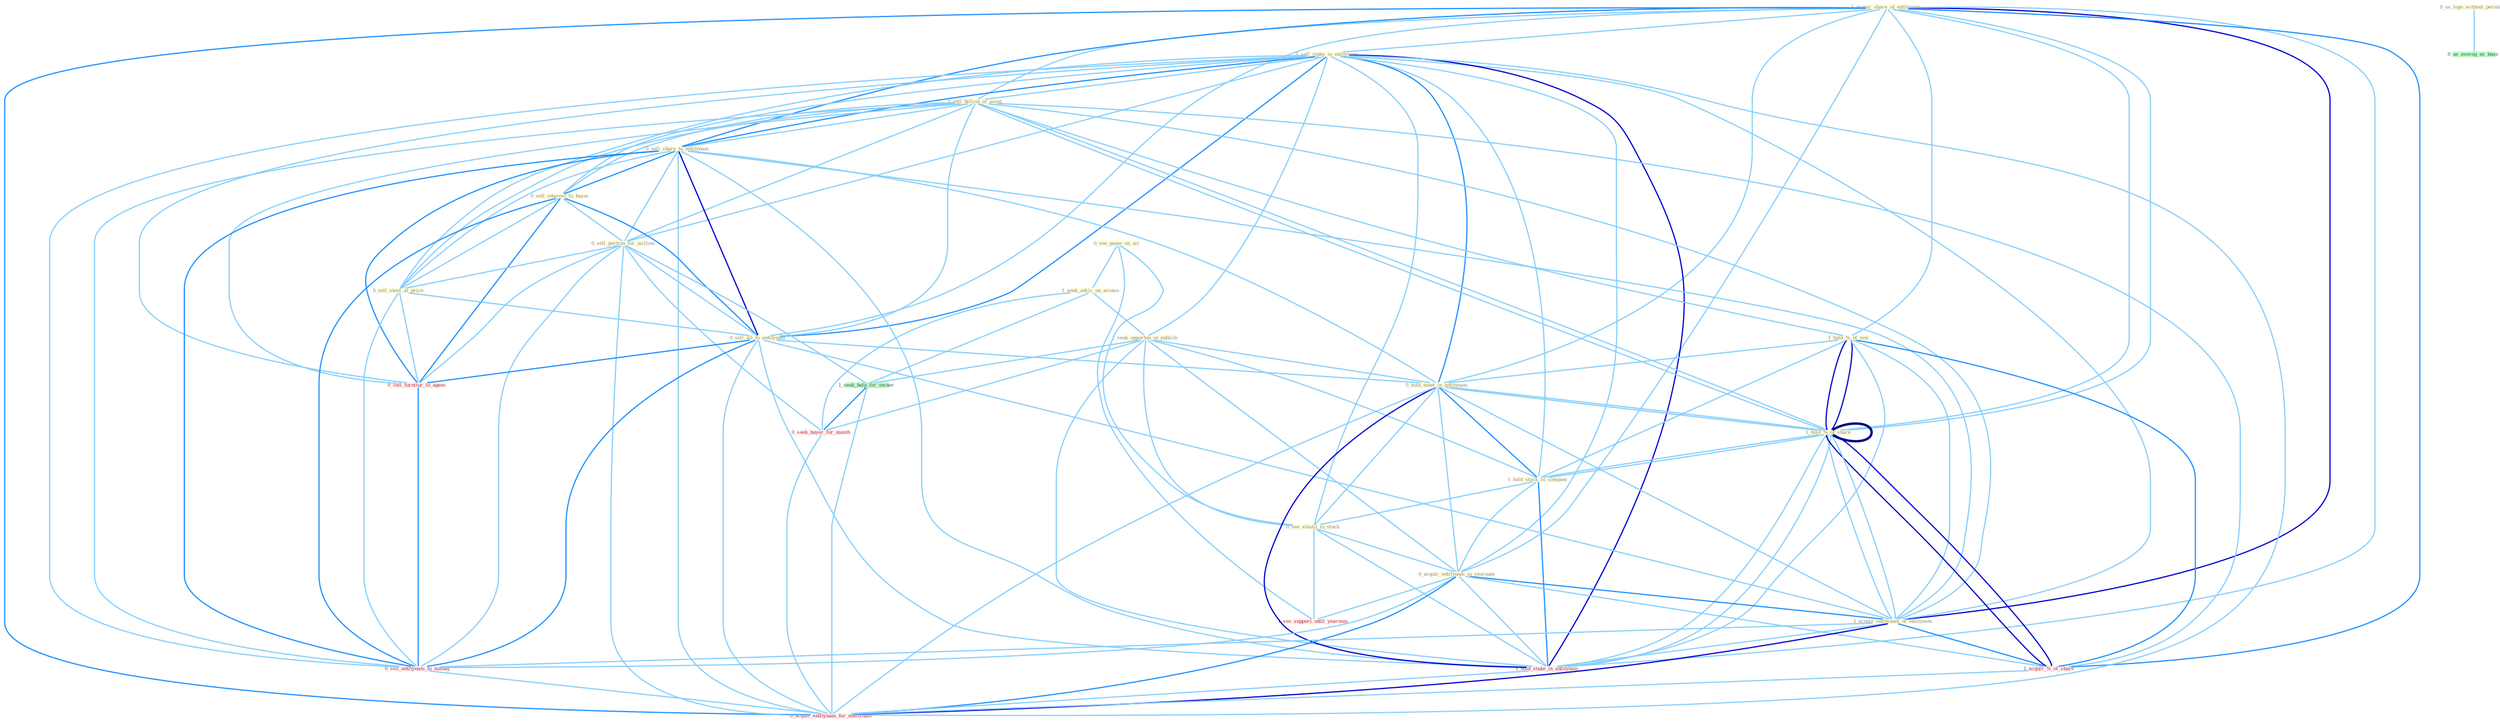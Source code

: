 Graph G{ 
    node
    [shape=polygon,style=filled,width=.5,height=.06,color="#BDFCC9",fixedsize=true,fontsize=4,
    fontcolor="#2f4f4f"];
    {node
    [color="#ffffe0", fontcolor="#8b7d6b"] "1_acquir_share_of_entitynam " "1_sell_stake_in_entitynam " "1_sell_billion_of_asset " "0_us_logo_without_permiss " "0_sell_share_to_entitynam " "0_see_game_on_air " "1_seek_advic_on_access " "1_hold_%_of_yen " "0_sell_interest_to_buyer " "1_seek_opportun_in_publish " "1_hold_%_of_share " "0_sell_portion_for_million " "0_sell_steel_at_price " "1_hold_stock_in_compani " "0_see_volatil_in_stock " "0_sell_all_to_entitynam " "0_hold_meet_in_entitynam " "0_acquir_entitynam_in_yearnum " "1_acquir_entitynam_of_entitynam "}
{node [color="#fff0f5", fontcolor="#b22222"] "1_hold_%_of_share " "1_hold_stake_in_entitynam " "0_seek_buyer_for_month " "1_acquir_%_of_share " "1_see_support_until_yearnum " "0_sell_furnitur_to_agenc " "0_sell_entitynam_to_manag " "0_acquir_entitynam_for_entitynam "}
edge [color="#B0E2FF"];

	"1_acquir_share_of_entitynam " -- "1_sell_stake_in_entitynam " [w="1", color="#87cefa" ];
	"1_acquir_share_of_entitynam " -- "1_sell_billion_of_asset " [w="1", color="#87cefa" ];
	"1_acquir_share_of_entitynam " -- "0_sell_share_to_entitynam " [w="2", color="#1e90ff" , len=0.8];
	"1_acquir_share_of_entitynam " -- "1_hold_%_of_yen " [w="1", color="#87cefa" ];
	"1_acquir_share_of_entitynam " -- "1_hold_%_of_share " [w="1", color="#87cefa" ];
	"1_acquir_share_of_entitynam " -- "0_sell_all_to_entitynam " [w="1", color="#87cefa" ];
	"1_acquir_share_of_entitynam " -- "0_hold_meet_in_entitynam " [w="1", color="#87cefa" ];
	"1_acquir_share_of_entitynam " -- "0_acquir_entitynam_in_yearnum " [w="1", color="#87cefa" ];
	"1_acquir_share_of_entitynam " -- "1_acquir_entitynam_of_entitynam " [w="3", color="#0000cd" , len=0.6];
	"1_acquir_share_of_entitynam " -- "1_hold_%_of_share " [w="1", color="#87cefa" ];
	"1_acquir_share_of_entitynam " -- "1_hold_stake_in_entitynam " [w="1", color="#87cefa" ];
	"1_acquir_share_of_entitynam " -- "1_acquir_%_of_share " [w="2", color="#1e90ff" , len=0.8];
	"1_acquir_share_of_entitynam " -- "0_acquir_entitynam_for_entitynam " [w="2", color="#1e90ff" , len=0.8];
	"1_sell_stake_in_entitynam " -- "1_sell_billion_of_asset " [w="1", color="#87cefa" ];
	"1_sell_stake_in_entitynam " -- "0_sell_share_to_entitynam " [w="2", color="#1e90ff" , len=0.8];
	"1_sell_stake_in_entitynam " -- "0_sell_interest_to_buyer " [w="1", color="#87cefa" ];
	"1_sell_stake_in_entitynam " -- "1_seek_opportun_in_publish " [w="1", color="#87cefa" ];
	"1_sell_stake_in_entitynam " -- "0_sell_portion_for_million " [w="1", color="#87cefa" ];
	"1_sell_stake_in_entitynam " -- "0_sell_steel_at_price " [w="1", color="#87cefa" ];
	"1_sell_stake_in_entitynam " -- "1_hold_stock_in_compani " [w="1", color="#87cefa" ];
	"1_sell_stake_in_entitynam " -- "0_see_volatil_in_stock " [w="1", color="#87cefa" ];
	"1_sell_stake_in_entitynam " -- "0_sell_all_to_entitynam " [w="2", color="#1e90ff" , len=0.8];
	"1_sell_stake_in_entitynam " -- "0_hold_meet_in_entitynam " [w="2", color="#1e90ff" , len=0.8];
	"1_sell_stake_in_entitynam " -- "0_acquir_entitynam_in_yearnum " [w="1", color="#87cefa" ];
	"1_sell_stake_in_entitynam " -- "1_acquir_entitynam_of_entitynam " [w="1", color="#87cefa" ];
	"1_sell_stake_in_entitynam " -- "1_hold_stake_in_entitynam " [w="3", color="#0000cd" , len=0.6];
	"1_sell_stake_in_entitynam " -- "0_sell_furnitur_to_agenc " [w="1", color="#87cefa" ];
	"1_sell_stake_in_entitynam " -- "0_sell_entitynam_to_manag " [w="1", color="#87cefa" ];
	"1_sell_stake_in_entitynam " -- "0_acquir_entitynam_for_entitynam " [w="1", color="#87cefa" ];
	"1_sell_billion_of_asset " -- "0_sell_share_to_entitynam " [w="1", color="#87cefa" ];
	"1_sell_billion_of_asset " -- "1_hold_%_of_yen " [w="1", color="#87cefa" ];
	"1_sell_billion_of_asset " -- "0_sell_interest_to_buyer " [w="1", color="#87cefa" ];
	"1_sell_billion_of_asset " -- "1_hold_%_of_share " [w="1", color="#87cefa" ];
	"1_sell_billion_of_asset " -- "0_sell_portion_for_million " [w="1", color="#87cefa" ];
	"1_sell_billion_of_asset " -- "0_sell_steel_at_price " [w="1", color="#87cefa" ];
	"1_sell_billion_of_asset " -- "0_sell_all_to_entitynam " [w="1", color="#87cefa" ];
	"1_sell_billion_of_asset " -- "1_acquir_entitynam_of_entitynam " [w="1", color="#87cefa" ];
	"1_sell_billion_of_asset " -- "1_hold_%_of_share " [w="1", color="#87cefa" ];
	"1_sell_billion_of_asset " -- "1_acquir_%_of_share " [w="1", color="#87cefa" ];
	"1_sell_billion_of_asset " -- "0_sell_furnitur_to_agenc " [w="1", color="#87cefa" ];
	"1_sell_billion_of_asset " -- "0_sell_entitynam_to_manag " [w="1", color="#87cefa" ];
	"0_us_logo_without_permiss " -- "0_us_averag_as_base " [w="1", color="#87cefa" ];
	"0_sell_share_to_entitynam " -- "0_sell_interest_to_buyer " [w="2", color="#1e90ff" , len=0.8];
	"0_sell_share_to_entitynam " -- "0_sell_portion_for_million " [w="1", color="#87cefa" ];
	"0_sell_share_to_entitynam " -- "0_sell_steel_at_price " [w="1", color="#87cefa" ];
	"0_sell_share_to_entitynam " -- "0_sell_all_to_entitynam " [w="3", color="#0000cd" , len=0.6];
	"0_sell_share_to_entitynam " -- "0_hold_meet_in_entitynam " [w="1", color="#87cefa" ];
	"0_sell_share_to_entitynam " -- "1_acquir_entitynam_of_entitynam " [w="1", color="#87cefa" ];
	"0_sell_share_to_entitynam " -- "1_hold_stake_in_entitynam " [w="1", color="#87cefa" ];
	"0_sell_share_to_entitynam " -- "0_sell_furnitur_to_agenc " [w="2", color="#1e90ff" , len=0.8];
	"0_sell_share_to_entitynam " -- "0_sell_entitynam_to_manag " [w="2", color="#1e90ff" , len=0.8];
	"0_sell_share_to_entitynam " -- "0_acquir_entitynam_for_entitynam " [w="1", color="#87cefa" ];
	"0_see_game_on_air " -- "1_seek_advic_on_access " [w="1", color="#87cefa" ];
	"0_see_game_on_air " -- "0_see_volatil_in_stock " [w="1", color="#87cefa" ];
	"0_see_game_on_air " -- "1_see_support_until_yearnum " [w="1", color="#87cefa" ];
	"1_seek_advic_on_access " -- "1_seek_opportun_in_publish " [w="1", color="#87cefa" ];
	"1_seek_advic_on_access " -- "1_seek_help_for_owner " [w="1", color="#87cefa" ];
	"1_seek_advic_on_access " -- "0_seek_buyer_for_month " [w="1", color="#87cefa" ];
	"1_hold_%_of_yen " -- "1_hold_%_of_share " [w="3", color="#0000cd" , len=0.6];
	"1_hold_%_of_yen " -- "1_hold_stock_in_compani " [w="1", color="#87cefa" ];
	"1_hold_%_of_yen " -- "0_hold_meet_in_entitynam " [w="1", color="#87cefa" ];
	"1_hold_%_of_yen " -- "1_acquir_entitynam_of_entitynam " [w="1", color="#87cefa" ];
	"1_hold_%_of_yen " -- "1_hold_%_of_share " [w="3", color="#0000cd" , len=0.6];
	"1_hold_%_of_yen " -- "1_hold_stake_in_entitynam " [w="1", color="#87cefa" ];
	"1_hold_%_of_yen " -- "1_acquir_%_of_share " [w="2", color="#1e90ff" , len=0.8];
	"0_sell_interest_to_buyer " -- "0_sell_portion_for_million " [w="1", color="#87cefa" ];
	"0_sell_interest_to_buyer " -- "0_sell_steel_at_price " [w="1", color="#87cefa" ];
	"0_sell_interest_to_buyer " -- "0_sell_all_to_entitynam " [w="2", color="#1e90ff" , len=0.8];
	"0_sell_interest_to_buyer " -- "0_sell_furnitur_to_agenc " [w="2", color="#1e90ff" , len=0.8];
	"0_sell_interest_to_buyer " -- "0_sell_entitynam_to_manag " [w="2", color="#1e90ff" , len=0.8];
	"1_seek_opportun_in_publish " -- "1_hold_stock_in_compani " [w="1", color="#87cefa" ];
	"1_seek_opportun_in_publish " -- "0_see_volatil_in_stock " [w="1", color="#87cefa" ];
	"1_seek_opportun_in_publish " -- "0_hold_meet_in_entitynam " [w="1", color="#87cefa" ];
	"1_seek_opportun_in_publish " -- "0_acquir_entitynam_in_yearnum " [w="1", color="#87cefa" ];
	"1_seek_opportun_in_publish " -- "1_hold_stake_in_entitynam " [w="1", color="#87cefa" ];
	"1_seek_opportun_in_publish " -- "1_seek_help_for_owner " [w="1", color="#87cefa" ];
	"1_seek_opportun_in_publish " -- "0_seek_buyer_for_month " [w="1", color="#87cefa" ];
	"1_hold_%_of_share " -- "1_hold_stock_in_compani " [w="1", color="#87cefa" ];
	"1_hold_%_of_share " -- "0_hold_meet_in_entitynam " [w="1", color="#87cefa" ];
	"1_hold_%_of_share " -- "1_acquir_entitynam_of_entitynam " [w="1", color="#87cefa" ];
	"1_hold_%_of_share " -- "1_hold_%_of_share " [w="4", style=bold, color="#000080", len=0.4];
	"1_hold_%_of_share " -- "1_hold_stake_in_entitynam " [w="1", color="#87cefa" ];
	"1_hold_%_of_share " -- "1_acquir_%_of_share " [w="3", color="#0000cd" , len=0.6];
	"0_sell_portion_for_million " -- "0_sell_steel_at_price " [w="1", color="#87cefa" ];
	"0_sell_portion_for_million " -- "0_sell_all_to_entitynam " [w="1", color="#87cefa" ];
	"0_sell_portion_for_million " -- "1_seek_help_for_owner " [w="1", color="#87cefa" ];
	"0_sell_portion_for_million " -- "0_seek_buyer_for_month " [w="1", color="#87cefa" ];
	"0_sell_portion_for_million " -- "0_sell_furnitur_to_agenc " [w="1", color="#87cefa" ];
	"0_sell_portion_for_million " -- "0_sell_entitynam_to_manag " [w="1", color="#87cefa" ];
	"0_sell_portion_for_million " -- "0_acquir_entitynam_for_entitynam " [w="1", color="#87cefa" ];
	"0_sell_steel_at_price " -- "0_sell_all_to_entitynam " [w="1", color="#87cefa" ];
	"0_sell_steel_at_price " -- "0_sell_furnitur_to_agenc " [w="1", color="#87cefa" ];
	"0_sell_steel_at_price " -- "0_sell_entitynam_to_manag " [w="1", color="#87cefa" ];
	"1_hold_stock_in_compani " -- "0_see_volatil_in_stock " [w="1", color="#87cefa" ];
	"1_hold_stock_in_compani " -- "0_hold_meet_in_entitynam " [w="2", color="#1e90ff" , len=0.8];
	"1_hold_stock_in_compani " -- "0_acquir_entitynam_in_yearnum " [w="1", color="#87cefa" ];
	"1_hold_stock_in_compani " -- "1_hold_%_of_share " [w="1", color="#87cefa" ];
	"1_hold_stock_in_compani " -- "1_hold_stake_in_entitynam " [w="2", color="#1e90ff" , len=0.8];
	"0_see_volatil_in_stock " -- "0_hold_meet_in_entitynam " [w="1", color="#87cefa" ];
	"0_see_volatil_in_stock " -- "0_acquir_entitynam_in_yearnum " [w="1", color="#87cefa" ];
	"0_see_volatil_in_stock " -- "1_hold_stake_in_entitynam " [w="1", color="#87cefa" ];
	"0_see_volatil_in_stock " -- "1_see_support_until_yearnum " [w="1", color="#87cefa" ];
	"0_sell_all_to_entitynam " -- "0_hold_meet_in_entitynam " [w="1", color="#87cefa" ];
	"0_sell_all_to_entitynam " -- "1_acquir_entitynam_of_entitynam " [w="1", color="#87cefa" ];
	"0_sell_all_to_entitynam " -- "1_hold_stake_in_entitynam " [w="1", color="#87cefa" ];
	"0_sell_all_to_entitynam " -- "0_sell_furnitur_to_agenc " [w="2", color="#1e90ff" , len=0.8];
	"0_sell_all_to_entitynam " -- "0_sell_entitynam_to_manag " [w="2", color="#1e90ff" , len=0.8];
	"0_sell_all_to_entitynam " -- "0_acquir_entitynam_for_entitynam " [w="1", color="#87cefa" ];
	"0_hold_meet_in_entitynam " -- "0_acquir_entitynam_in_yearnum " [w="1", color="#87cefa" ];
	"0_hold_meet_in_entitynam " -- "1_acquir_entitynam_of_entitynam " [w="1", color="#87cefa" ];
	"0_hold_meet_in_entitynam " -- "1_hold_%_of_share " [w="1", color="#87cefa" ];
	"0_hold_meet_in_entitynam " -- "1_hold_stake_in_entitynam " [w="3", color="#0000cd" , len=0.6];
	"0_hold_meet_in_entitynam " -- "0_acquir_entitynam_for_entitynam " [w="1", color="#87cefa" ];
	"0_acquir_entitynam_in_yearnum " -- "1_acquir_entitynam_of_entitynam " [w="2", color="#1e90ff" , len=0.8];
	"0_acquir_entitynam_in_yearnum " -- "1_hold_stake_in_entitynam " [w="1", color="#87cefa" ];
	"0_acquir_entitynam_in_yearnum " -- "1_acquir_%_of_share " [w="1", color="#87cefa" ];
	"0_acquir_entitynam_in_yearnum " -- "1_see_support_until_yearnum " [w="1", color="#87cefa" ];
	"0_acquir_entitynam_in_yearnum " -- "0_sell_entitynam_to_manag " [w="1", color="#87cefa" ];
	"0_acquir_entitynam_in_yearnum " -- "0_acquir_entitynam_for_entitynam " [w="2", color="#1e90ff" , len=0.8];
	"1_acquir_entitynam_of_entitynam " -- "1_hold_%_of_share " [w="1", color="#87cefa" ];
	"1_acquir_entitynam_of_entitynam " -- "1_hold_stake_in_entitynam " [w="1", color="#87cefa" ];
	"1_acquir_entitynam_of_entitynam " -- "1_acquir_%_of_share " [w="2", color="#1e90ff" , len=0.8];
	"1_acquir_entitynam_of_entitynam " -- "0_sell_entitynam_to_manag " [w="1", color="#87cefa" ];
	"1_acquir_entitynam_of_entitynam " -- "0_acquir_entitynam_for_entitynam " [w="3", color="#0000cd" , len=0.6];
	"1_hold_%_of_share " -- "1_hold_stake_in_entitynam " [w="1", color="#87cefa" ];
	"1_hold_%_of_share " -- "1_acquir_%_of_share " [w="3", color="#0000cd" , len=0.6];
	"1_hold_stake_in_entitynam " -- "0_acquir_entitynam_for_entitynam " [w="1", color="#87cefa" ];
	"1_seek_help_for_owner " -- "0_seek_buyer_for_month " [w="2", color="#1e90ff" , len=0.8];
	"1_seek_help_for_owner " -- "0_acquir_entitynam_for_entitynam " [w="1", color="#87cefa" ];
	"0_seek_buyer_for_month " -- "0_acquir_entitynam_for_entitynam " [w="1", color="#87cefa" ];
	"1_acquir_%_of_share " -- "0_acquir_entitynam_for_entitynam " [w="1", color="#87cefa" ];
	"0_sell_furnitur_to_agenc " -- "0_sell_entitynam_to_manag " [w="2", color="#1e90ff" , len=0.8];
	"0_sell_entitynam_to_manag " -- "0_acquir_entitynam_for_entitynam " [w="1", color="#87cefa" ];
}